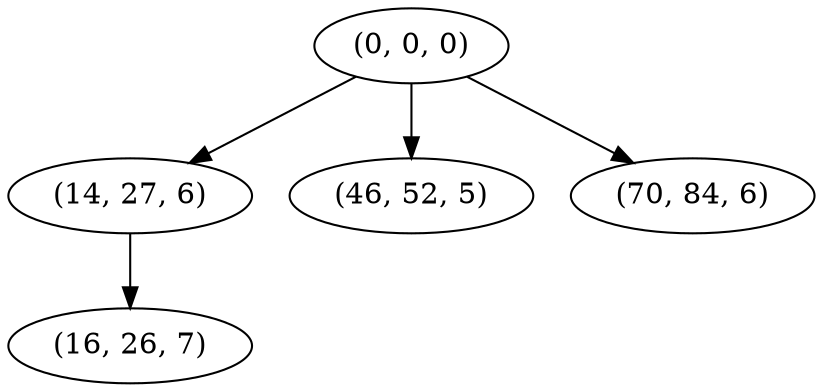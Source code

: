 digraph tree {
    "(0, 0, 0)";
    "(14, 27, 6)";
    "(16, 26, 7)";
    "(46, 52, 5)";
    "(70, 84, 6)";
    "(0, 0, 0)" -> "(14, 27, 6)";
    "(0, 0, 0)" -> "(46, 52, 5)";
    "(0, 0, 0)" -> "(70, 84, 6)";
    "(14, 27, 6)" -> "(16, 26, 7)";
}
